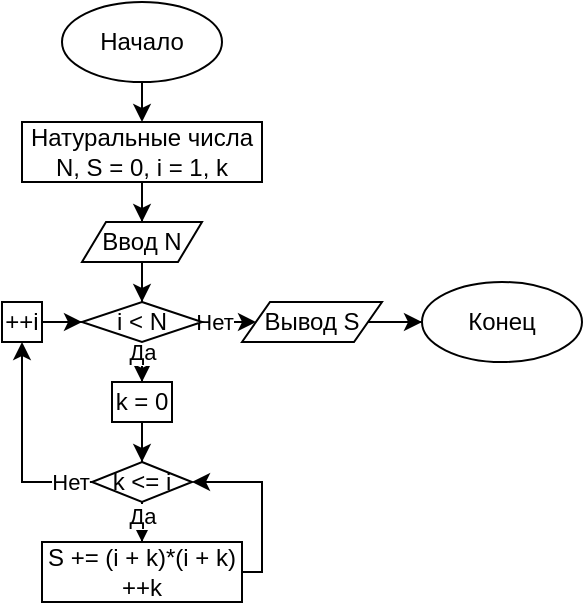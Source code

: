 <mxfile version="13.1.14"><diagram id="Hsi1N0cberL_-BoPGEi5" name="Page-1"><mxGraphModel dx="767" dy="339" grid="1" gridSize="10" guides="1" tooltips="1" connect="1" arrows="1" fold="1" page="1" pageScale="1" pageWidth="850" pageHeight="1100" math="0" shadow="0"><root><mxCell id="0"/><mxCell id="1" parent="0"/><mxCell id="LDhQOHuRyV1jIk14AgpL-575" style="edgeStyle=orthogonalEdgeStyle;rounded=0;orthogonalLoop=1;jettySize=auto;html=1;entryX=0.5;entryY=0;entryDx=0;entryDy=0;" edge="1" parent="1" source="LDhQOHuRyV1jIk14AgpL-576"><mxGeometry relative="1" as="geometry"><mxPoint x="340" y="260" as="targetPoint"/></mxGeometry></mxCell><mxCell id="LDhQOHuRyV1jIk14AgpL-576" value="Начало" style="ellipse;whiteSpace=wrap;html=1;" vertex="1" parent="1"><mxGeometry x="300" y="200" width="80" height="40" as="geometry"/></mxCell><mxCell id="LDhQOHuRyV1jIk14AgpL-581" value="Конец" style="ellipse;whiteSpace=wrap;html=1;" vertex="1" parent="1"><mxGeometry x="480" y="340" width="80" height="40" as="geometry"/></mxCell><mxCell id="LDhQOHuRyV1jIk14AgpL-652" style="edgeStyle=orthogonalEdgeStyle;rounded=0;orthogonalLoop=1;jettySize=auto;html=1;entryX=0.5;entryY=0;entryDx=0;entryDy=0;" edge="1" parent="1" source="LDhQOHuRyV1jIk14AgpL-649" target="LDhQOHuRyV1jIk14AgpL-650"><mxGeometry relative="1" as="geometry"/></mxCell><mxCell id="LDhQOHuRyV1jIk14AgpL-649" value="Натуральные числа N, S = 0, i = 1, k" style="rounded=0;whiteSpace=wrap;html=1;" vertex="1" parent="1"><mxGeometry x="280" y="260" width="120" height="30" as="geometry"/></mxCell><mxCell id="LDhQOHuRyV1jIk14AgpL-654" style="edgeStyle=orthogonalEdgeStyle;rounded=0;orthogonalLoop=1;jettySize=auto;html=1;entryX=0.5;entryY=0;entryDx=0;entryDy=0;" edge="1" parent="1" source="LDhQOHuRyV1jIk14AgpL-650" target="LDhQOHuRyV1jIk14AgpL-653"><mxGeometry relative="1" as="geometry"/></mxCell><mxCell id="LDhQOHuRyV1jIk14AgpL-650" value="Ввод N" style="shape=parallelogram;perimeter=parallelogramPerimeter;whiteSpace=wrap;html=1;" vertex="1" parent="1"><mxGeometry x="310" y="310" width="60" height="20" as="geometry"/></mxCell><mxCell id="LDhQOHuRyV1jIk14AgpL-659" style="edgeStyle=orthogonalEdgeStyle;rounded=0;orthogonalLoop=1;jettySize=auto;html=1;" edge="1" parent="1" source="LDhQOHuRyV1jIk14AgpL-653" target="LDhQOHuRyV1jIk14AgpL-658"><mxGeometry relative="1" as="geometry"/></mxCell><mxCell id="LDhQOHuRyV1jIk14AgpL-660" value="Нет" style="edgeLabel;html=1;align=center;verticalAlign=middle;resizable=0;points=[];" vertex="1" connectable="0" parent="LDhQOHuRyV1jIk14AgpL-659"><mxGeometry x="0.369" relative="1" as="geometry"><mxPoint as="offset"/></mxGeometry></mxCell><mxCell id="LDhQOHuRyV1jIk14AgpL-663" style="edgeStyle=orthogonalEdgeStyle;rounded=0;orthogonalLoop=1;jettySize=auto;html=1;entryX=0.5;entryY=0;entryDx=0;entryDy=0;" edge="1" parent="1" source="LDhQOHuRyV1jIk14AgpL-653" target="LDhQOHuRyV1jIk14AgpL-662"><mxGeometry relative="1" as="geometry"/></mxCell><mxCell id="LDhQOHuRyV1jIk14AgpL-664" value="Да" style="edgeLabel;html=1;align=center;verticalAlign=middle;resizable=0;points=[];" vertex="1" connectable="0" parent="LDhQOHuRyV1jIk14AgpL-663"><mxGeometry x="0.493" relative="1" as="geometry"><mxPoint as="offset"/></mxGeometry></mxCell><mxCell id="LDhQOHuRyV1jIk14AgpL-653" value="i &amp;lt; N" style="rhombus;whiteSpace=wrap;html=1;" vertex="1" parent="1"><mxGeometry x="310" y="350" width="60" height="20" as="geometry"/></mxCell><mxCell id="LDhQOHuRyV1jIk14AgpL-657" style="edgeStyle=orthogonalEdgeStyle;rounded=0;orthogonalLoop=1;jettySize=auto;html=1;entryX=0;entryY=0.5;entryDx=0;entryDy=0;" edge="1" parent="1" source="LDhQOHuRyV1jIk14AgpL-655" target="LDhQOHuRyV1jIk14AgpL-653"><mxGeometry relative="1" as="geometry"/></mxCell><mxCell id="LDhQOHuRyV1jIk14AgpL-655" value="++i" style="rounded=0;whiteSpace=wrap;html=1;" vertex="1" parent="1"><mxGeometry x="270" y="350" width="20" height="20" as="geometry"/></mxCell><mxCell id="LDhQOHuRyV1jIk14AgpL-661" style="edgeStyle=orthogonalEdgeStyle;rounded=0;orthogonalLoop=1;jettySize=auto;html=1;" edge="1" parent="1" source="LDhQOHuRyV1jIk14AgpL-658" target="LDhQOHuRyV1jIk14AgpL-581"><mxGeometry relative="1" as="geometry"/></mxCell><mxCell id="LDhQOHuRyV1jIk14AgpL-658" value="Вывод S" style="shape=parallelogram;perimeter=parallelogramPerimeter;whiteSpace=wrap;html=1;" vertex="1" parent="1"><mxGeometry x="390" y="350" width="70" height="20" as="geometry"/></mxCell><mxCell id="LDhQOHuRyV1jIk14AgpL-666" style="edgeStyle=orthogonalEdgeStyle;rounded=0;orthogonalLoop=1;jettySize=auto;html=1;" edge="1" parent="1" source="LDhQOHuRyV1jIk14AgpL-662" target="LDhQOHuRyV1jIk14AgpL-665"><mxGeometry relative="1" as="geometry"/></mxCell><mxCell id="LDhQOHuRyV1jIk14AgpL-662" value="k = 0" style="rounded=0;whiteSpace=wrap;html=1;" vertex="1" parent="1"><mxGeometry x="325" y="390" width="30" height="20" as="geometry"/></mxCell><mxCell id="LDhQOHuRyV1jIk14AgpL-667" style="edgeStyle=orthogonalEdgeStyle;rounded=0;orthogonalLoop=1;jettySize=auto;html=1;entryX=0.5;entryY=1;entryDx=0;entryDy=0;" edge="1" parent="1" source="LDhQOHuRyV1jIk14AgpL-665" target="LDhQOHuRyV1jIk14AgpL-655"><mxGeometry relative="1" as="geometry"/></mxCell><mxCell id="LDhQOHuRyV1jIk14AgpL-668" value="Нет" style="edgeLabel;html=1;align=center;verticalAlign=middle;resizable=0;points=[];" vertex="1" connectable="0" parent="LDhQOHuRyV1jIk14AgpL-667"><mxGeometry x="-0.787" relative="1" as="geometry"><mxPoint as="offset"/></mxGeometry></mxCell><mxCell id="LDhQOHuRyV1jIk14AgpL-671" style="edgeStyle=orthogonalEdgeStyle;rounded=0;orthogonalLoop=1;jettySize=auto;html=1;entryX=0.5;entryY=0;entryDx=0;entryDy=0;" edge="1" parent="1" source="LDhQOHuRyV1jIk14AgpL-665" target="LDhQOHuRyV1jIk14AgpL-670"><mxGeometry relative="1" as="geometry"/></mxCell><mxCell id="LDhQOHuRyV1jIk14AgpL-673" value="Да" style="edgeLabel;html=1;align=center;verticalAlign=middle;resizable=0;points=[];" vertex="1" connectable="0" parent="LDhQOHuRyV1jIk14AgpL-671"><mxGeometry x="0.56" relative="1" as="geometry"><mxPoint as="offset"/></mxGeometry></mxCell><mxCell id="LDhQOHuRyV1jIk14AgpL-665" value="k &amp;lt;= i" style="rhombus;whiteSpace=wrap;html=1;" vertex="1" parent="1"><mxGeometry x="315" y="430" width="50" height="20" as="geometry"/></mxCell><mxCell id="LDhQOHuRyV1jIk14AgpL-672" style="edgeStyle=orthogonalEdgeStyle;rounded=0;orthogonalLoop=1;jettySize=auto;html=1;entryX=1;entryY=0.5;entryDx=0;entryDy=0;" edge="1" parent="1" source="LDhQOHuRyV1jIk14AgpL-670" target="LDhQOHuRyV1jIk14AgpL-665"><mxGeometry relative="1" as="geometry"><Array as="points"><mxPoint x="400" y="485"/><mxPoint x="400" y="440"/></Array></mxGeometry></mxCell><mxCell id="LDhQOHuRyV1jIk14AgpL-670" value="&lt;div&gt;S += (i + k)*(i + k)&lt;/div&gt;&lt;div&gt;&lt;span&gt;++k&lt;/span&gt;&lt;/div&gt;" style="rounded=0;whiteSpace=wrap;html=1;" vertex="1" parent="1"><mxGeometry x="290" y="470" width="100" height="30" as="geometry"/></mxCell></root></mxGraphModel></diagram></mxfile>